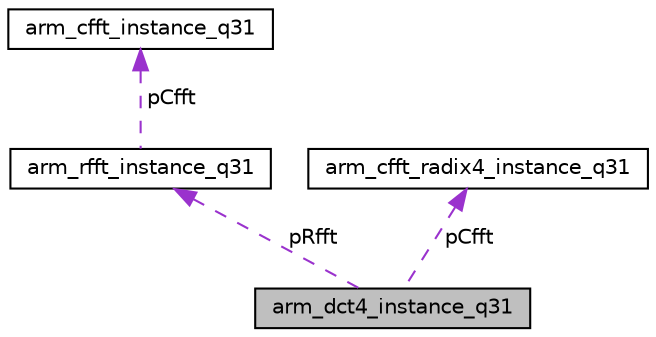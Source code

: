 digraph "arm_dct4_instance_q31"
{
 // LATEX_PDF_SIZE
  edge [fontname="Helvetica",fontsize="10",labelfontname="Helvetica",labelfontsize="10"];
  node [fontname="Helvetica",fontsize="10",shape=record];
  Node1 [label="arm_dct4_instance_q31",height=0.2,width=0.4,color="black", fillcolor="grey75", style="filled", fontcolor="black",tooltip="Instance structure for the Q31 DCT4/IDCT4 function."];
  Node2 -> Node1 [dir="back",color="darkorchid3",fontsize="10",style="dashed",label=" pRfft" ,fontname="Helvetica"];
  Node2 [label="arm_rfft_instance_q31",height=0.2,width=0.4,color="black", fillcolor="white", style="filled",URL="$structarm__rfft__instance__q31.html",tooltip="Instance structure for the Q31 RFFT/RIFFT function."];
  Node3 -> Node2 [dir="back",color="darkorchid3",fontsize="10",style="dashed",label=" pCfft" ,fontname="Helvetica"];
  Node3 [label="arm_cfft_instance_q31",height=0.2,width=0.4,color="black", fillcolor="white", style="filled",URL="$structarm__cfft__instance__q31.html",tooltip="Instance structure for the fixed-point CFFT/CIFFT function."];
  Node4 -> Node1 [dir="back",color="darkorchid3",fontsize="10",style="dashed",label=" pCfft" ,fontname="Helvetica"];
  Node4 [label="arm_cfft_radix4_instance_q31",height=0.2,width=0.4,color="black", fillcolor="white", style="filled",URL="$structarm__cfft__radix4__instance__q31.html",tooltip="Instance structure for the Q31 CFFT/CIFFT function."];
}
